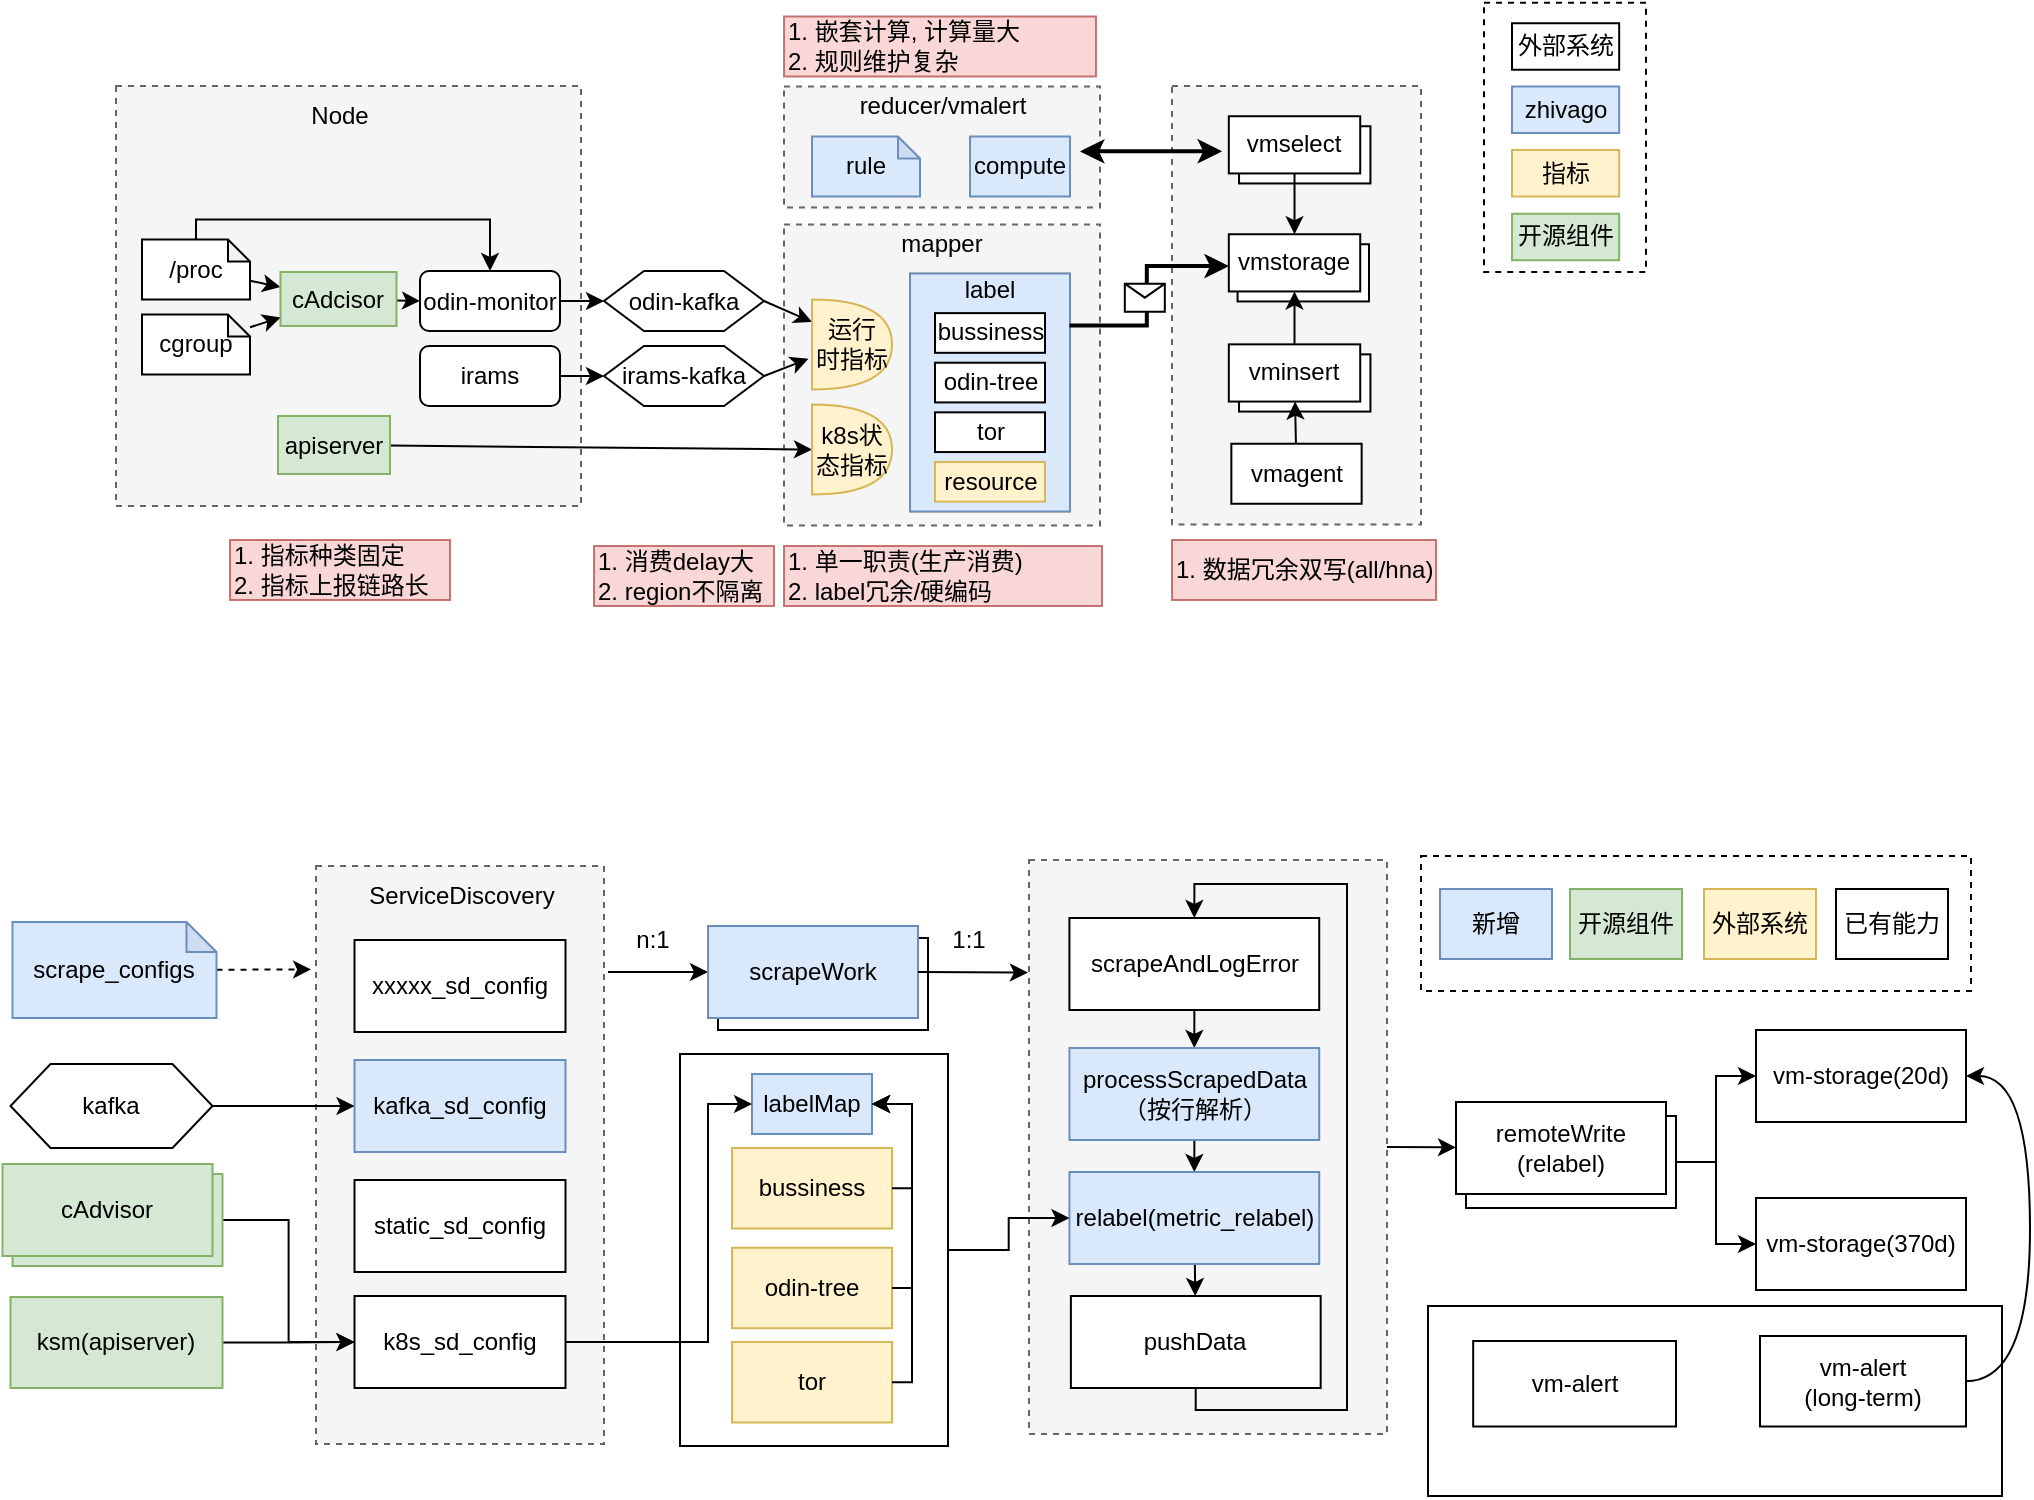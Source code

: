 <mxfile version="22.1.11" type="github">
  <diagram name="第 1 页" id="jjV6L2uMsxcf110h-NHD">
    <mxGraphModel dx="1547" dy="546" grid="0" gridSize="10" guides="1" tooltips="1" connect="1" arrows="1" fold="1" page="0" pageScale="1" pageWidth="827" pageHeight="1169" math="0" shadow="0">
      <root>
        <mxCell id="0" />
        <mxCell id="1" parent="0" />
        <mxCell id="OwkdVornk61Pdd3UHWY2-95" value="" style="rounded=0;whiteSpace=wrap;html=1;" vertex="1" parent="1">
          <mxGeometry x="690" y="790" width="287" height="95" as="geometry" />
        </mxCell>
        <mxCell id="OwkdVornk61Pdd3UHWY2-90" value="" style="rounded=0;whiteSpace=wrap;html=1;dashed=1;" vertex="1" parent="1">
          <mxGeometry x="686.5" y="565" width="275" height="67.5" as="geometry" />
        </mxCell>
        <mxCell id="OwkdVornk61Pdd3UHWY2-71" value="" style="rounded=0;whiteSpace=wrap;html=1;" vertex="1" parent="1">
          <mxGeometry x="316" y="664" width="134" height="196" as="geometry" />
        </mxCell>
        <mxCell id="OwkdVornk61Pdd3UHWY2-57" value="" style="rounded=0;orthogonalLoop=1;jettySize=auto;html=1;" edge="1" parent="1" target="OwkdVornk61Pdd3UHWY2-19">
          <mxGeometry relative="1" as="geometry">
            <mxPoint x="280" y="623" as="sourcePoint" />
          </mxGeometry>
        </mxCell>
        <mxCell id="OwkdVornk61Pdd3UHWY2-51" value="" style="rounded=0;whiteSpace=wrap;html=1;fillColor=#f5f5f5;fontColor=#333333;strokeColor=#666666;dashed=1;" vertex="1" parent="1">
          <mxGeometry x="134" y="570" width="144" height="289" as="geometry" />
        </mxCell>
        <mxCell id="OwkdVornk61Pdd3UHWY2-32" value="" style="rounded=0;whiteSpace=wrap;html=1;fillColor=#f5f5f5;fontColor=#333333;strokeColor=#666666;dashed=1;" vertex="1" parent="1">
          <mxGeometry x="490.5" y="567" width="179" height="287" as="geometry" />
        </mxCell>
        <mxCell id="OwkdVornk61Pdd3UHWY2-3" value="" style="rounded=0;whiteSpace=wrap;html=1;dashed=1;" vertex="1" parent="1">
          <mxGeometry x="718" y="138.37" width="81" height="134.63" as="geometry" />
        </mxCell>
        <mxCell id="vkkQOnORTPZ0EyA8R30g-135" value="" style="rounded=0;whiteSpace=wrap;html=1;fillColor=#f5f5f5;fontColor=#333333;strokeColor=#666666;dashed=1;" parent="1" vertex="1">
          <mxGeometry x="562" y="180" width="124.5" height="219.25" as="geometry" />
        </mxCell>
        <mxCell id="vkkQOnORTPZ0EyA8R30g-40" value="" style="rounded=0;whiteSpace=wrap;html=1;fillColor=#f5f5f5;fontColor=#333333;strokeColor=#666666;dashed=1;" parent="1" vertex="1">
          <mxGeometry x="368" y="249.25" width="158" height="150.5" as="geometry" />
        </mxCell>
        <mxCell id="vkkQOnORTPZ0EyA8R30g-6" value="" style="rounded=0;whiteSpace=wrap;html=1;fillColor=#f5f5f5;fontColor=#333333;strokeColor=#666666;dashed=1;" parent="1" vertex="1">
          <mxGeometry x="34" y="180" width="232.5" height="210" as="geometry" />
        </mxCell>
        <mxCell id="vkkQOnORTPZ0EyA8R30g-26" value="" style="rounded=0;orthogonalLoop=1;jettySize=auto;html=1;" parent="1" source="vkkQOnORTPZ0EyA8R30g-10" target="vkkQOnORTPZ0EyA8R30g-18" edge="1">
          <mxGeometry relative="1" as="geometry" />
        </mxCell>
        <mxCell id="vkkQOnORTPZ0EyA8R30g-10" value="/proc" style="shape=note;whiteSpace=wrap;html=1;backgroundOutline=1;darkOpacity=0.05;size=11;" parent="1" vertex="1">
          <mxGeometry x="47" y="256.75" width="54" height="30" as="geometry" />
        </mxCell>
        <mxCell id="vkkQOnORTPZ0EyA8R30g-11" value="mapper" style="text;html=1;strokeColor=none;fillColor=none;align=center;verticalAlign=middle;whiteSpace=wrap;rounded=0;" parent="1" vertex="1">
          <mxGeometry x="417" y="243.75" width="60" height="30" as="geometry" />
        </mxCell>
        <mxCell id="vkkQOnORTPZ0EyA8R30g-29" value="" style="rounded=0;orthogonalLoop=1;jettySize=auto;html=1;" parent="1" source="vkkQOnORTPZ0EyA8R30g-12" target="vkkQOnORTPZ0EyA8R30g-27" edge="1">
          <mxGeometry relative="1" as="geometry" />
        </mxCell>
        <mxCell id="vkkQOnORTPZ0EyA8R30g-12" value="odin-monitor" style="rounded=1;whiteSpace=wrap;html=1;" parent="1" vertex="1">
          <mxGeometry x="186" y="272.5" width="70" height="30" as="geometry" />
        </mxCell>
        <mxCell id="vkkQOnORTPZ0EyA8R30g-30" value="" style="rounded=0;orthogonalLoop=1;jettySize=auto;html=1;" parent="1" source="vkkQOnORTPZ0EyA8R30g-13" target="vkkQOnORTPZ0EyA8R30g-28" edge="1">
          <mxGeometry relative="1" as="geometry" />
        </mxCell>
        <mxCell id="vkkQOnORTPZ0EyA8R30g-13" value="irams" style="rounded=1;whiteSpace=wrap;html=1;" parent="1" vertex="1">
          <mxGeometry x="186" y="310" width="70" height="30" as="geometry" />
        </mxCell>
        <mxCell id="vkkQOnORTPZ0EyA8R30g-166" value="" style="rounded=0;orthogonalLoop=1;jettySize=auto;html=1;entryX=0;entryY=0.5;entryDx=0;entryDy=0;" parent="1" source="vkkQOnORTPZ0EyA8R30g-18" target="vkkQOnORTPZ0EyA8R30g-12" edge="1">
          <mxGeometry relative="1" as="geometry" />
        </mxCell>
        <mxCell id="vkkQOnORTPZ0EyA8R30g-18" value="cAdcisor" style="rounded=0;whiteSpace=wrap;html=1;fillColor=#d5e8d4;strokeColor=#82b366;" parent="1" vertex="1">
          <mxGeometry x="116.25" y="273" width="58" height="27" as="geometry" />
        </mxCell>
        <mxCell id="vkkQOnORTPZ0EyA8R30g-25" value="" style="rounded=0;orthogonalLoop=1;jettySize=auto;html=1;" parent="1" source="vkkQOnORTPZ0EyA8R30g-20" target="vkkQOnORTPZ0EyA8R30g-18" edge="1">
          <mxGeometry relative="1" as="geometry" />
        </mxCell>
        <mxCell id="vkkQOnORTPZ0EyA8R30g-20" value="cgroup" style="shape=note;whiteSpace=wrap;html=1;backgroundOutline=1;darkOpacity=0.05;size=11;" parent="1" vertex="1">
          <mxGeometry x="47" y="294.25" width="54" height="30" as="geometry" />
        </mxCell>
        <mxCell id="vkkQOnORTPZ0EyA8R30g-55" value="" style="rounded=0;orthogonalLoop=1;jettySize=auto;html=1;entryX=0;entryY=0.25;entryDx=0;entryDy=0;entryPerimeter=0;exitX=1;exitY=0.5;exitDx=0;exitDy=0;" parent="1" source="vkkQOnORTPZ0EyA8R30g-27" target="vkkQOnORTPZ0EyA8R30g-43" edge="1">
          <mxGeometry relative="1" as="geometry">
            <mxPoint x="342" y="287.5" as="sourcePoint" />
          </mxGeometry>
        </mxCell>
        <mxCell id="vkkQOnORTPZ0EyA8R30g-27" value="odin-kafka" style="shape=hexagon;perimeter=hexagonPerimeter2;whiteSpace=wrap;html=1;fixedSize=1;" parent="1" vertex="1">
          <mxGeometry x="278" y="272.5" width="80" height="30" as="geometry" />
        </mxCell>
        <mxCell id="vkkQOnORTPZ0EyA8R30g-56" value="" style="rounded=0;orthogonalLoop=1;jettySize=auto;html=1;entryX=-0.044;entryY=0.658;entryDx=0;entryDy=0;entryPerimeter=0;exitX=1;exitY=0.5;exitDx=0;exitDy=0;" parent="1" source="vkkQOnORTPZ0EyA8R30g-28" target="vkkQOnORTPZ0EyA8R30g-43" edge="1">
          <mxGeometry relative="1" as="geometry">
            <mxPoint x="342" y="325.0" as="sourcePoint" />
          </mxGeometry>
        </mxCell>
        <mxCell id="vkkQOnORTPZ0EyA8R30g-28" value="irams-kafka" style="shape=hexagon;perimeter=hexagonPerimeter2;whiteSpace=wrap;html=1;fixedSize=1;" parent="1" vertex="1">
          <mxGeometry x="278" y="310" width="80" height="30" as="geometry" />
        </mxCell>
        <mxCell id="vkkQOnORTPZ0EyA8R30g-34" value="&lt;div style=&quot;&quot;&gt;&lt;span style=&quot;background-color: initial;&quot;&gt;1. 消费delay大&lt;/span&gt;&lt;/div&gt;&lt;div style=&quot;&quot;&gt;&lt;span style=&quot;background-color: initial;&quot;&gt;2. region不隔离&lt;/span&gt;&lt;/div&gt;" style="text;html=1;strokeColor=#b85450;fillColor=#f8cecc;align=left;verticalAlign=middle;whiteSpace=wrap;rounded=0;opacity=80;" parent="1" vertex="1">
          <mxGeometry x="273" y="410" width="90" height="30" as="geometry" />
        </mxCell>
        <mxCell id="vkkQOnORTPZ0EyA8R30g-41" value="1. 单一职责(生产消费)&lt;br&gt;2. label冗余/硬编码" style="text;html=1;strokeColor=#b85450;fillColor=#f8cecc;align=left;verticalAlign=middle;whiteSpace=wrap;rounded=0;opacity=80;" parent="1" vertex="1">
          <mxGeometry x="368" y="410" width="159" height="30" as="geometry" />
        </mxCell>
        <mxCell id="vkkQOnORTPZ0EyA8R30g-46" value="" style="rounded=0;orthogonalLoop=1;jettySize=auto;html=1;entryX=0;entryY=0.5;entryDx=0;entryDy=0;entryPerimeter=0;" parent="1" source="vkkQOnORTPZ0EyA8R30g-42" target="vkkQOnORTPZ0EyA8R30g-44" edge="1">
          <mxGeometry relative="1" as="geometry" />
        </mxCell>
        <mxCell id="vkkQOnORTPZ0EyA8R30g-42" value="apiserver" style="rounded=0;whiteSpace=wrap;html=1;fillColor=#d5e8d4;strokeColor=#82b366;" parent="1" vertex="1">
          <mxGeometry x="115" y="345" width="56" height="29" as="geometry" />
        </mxCell>
        <mxCell id="vkkQOnORTPZ0EyA8R30g-43" value="运行&lt;br&gt;时指标" style="shape=or;whiteSpace=wrap;html=1;fillColor=#fff2cc;strokeColor=#d6b656;" parent="1" vertex="1">
          <mxGeometry x="382" y="286.75" width="40" height="45" as="geometry" />
        </mxCell>
        <mxCell id="vkkQOnORTPZ0EyA8R30g-44" value="k8s状态指标" style="shape=or;whiteSpace=wrap;html=1;fillColor=#fff2cc;strokeColor=#d6b656;" parent="1" vertex="1">
          <mxGeometry x="382" y="339.25" width="40" height="45" as="geometry" />
        </mxCell>
        <mxCell id="vkkQOnORTPZ0EyA8R30g-57" value="" style="group;fillColor=#fff2cc;strokeColor=#d6b656;" parent="1" vertex="1" connectable="0">
          <mxGeometry x="431" y="273.75" width="80" height="119" as="geometry" />
        </mxCell>
        <mxCell id="vkkQOnORTPZ0EyA8R30g-39" value="" style="rounded=0;whiteSpace=wrap;html=1;container=0;fillColor=#dae8fc;strokeColor=#6c8ebf;" parent="vkkQOnORTPZ0EyA8R30g-57" vertex="1">
          <mxGeometry width="80" height="119" as="geometry" />
        </mxCell>
        <mxCell id="vkkQOnORTPZ0EyA8R30g-47" value="tor" style="rounded=0;whiteSpace=wrap;html=1;container=0;" parent="vkkQOnORTPZ0EyA8R30g-57" vertex="1">
          <mxGeometry x="12.5" y="69.423" width="55" height="19.846" as="geometry" />
        </mxCell>
        <mxCell id="vkkQOnORTPZ0EyA8R30g-48" value="odin-tree" style="rounded=0;whiteSpace=wrap;html=1;container=0;" parent="vkkQOnORTPZ0EyA8R30g-57" vertex="1">
          <mxGeometry x="12.5" y="44.615" width="55" height="19.846" as="geometry" />
        </mxCell>
        <mxCell id="vkkQOnORTPZ0EyA8R30g-50" value="resource" style="rounded=0;whiteSpace=wrap;html=1;container=0;fillColor=#fff2cc;strokeColor=#d6b656;" parent="vkkQOnORTPZ0EyA8R30g-57" vertex="1">
          <mxGeometry x="12.5" y="94.231" width="55" height="19.846" as="geometry" />
        </mxCell>
        <mxCell id="vkkQOnORTPZ0EyA8R30g-51" value="bussiness" style="rounded=0;whiteSpace=wrap;html=1;container=0;" parent="vkkQOnORTPZ0EyA8R30g-57" vertex="1">
          <mxGeometry x="12.5" y="19.808" width="55" height="19.846" as="geometry" />
        </mxCell>
        <mxCell id="vkkQOnORTPZ0EyA8R30g-52" value="label" style="text;html=1;strokeColor=none;fillColor=none;align=center;verticalAlign=middle;whiteSpace=wrap;rounded=0;container=0;" parent="vkkQOnORTPZ0EyA8R30g-57" vertex="1">
          <mxGeometry x="9.5" y="0.954" width="60" height="14.885" as="geometry" />
        </mxCell>
        <mxCell id="vkkQOnORTPZ0EyA8R30g-58" value="" style="rounded=0;whiteSpace=wrap;html=1;fillColor=#f5f5f5;fontColor=#333333;strokeColor=#666666;dashed=1;" parent="1" vertex="1">
          <mxGeometry x="368" y="180.25" width="158" height="60.5" as="geometry" />
        </mxCell>
        <mxCell id="vkkQOnORTPZ0EyA8R30g-59" value="reducer/vmalert" style="text;html=1;strokeColor=none;fillColor=none;align=center;verticalAlign=middle;whiteSpace=wrap;rounded=0;" parent="1" vertex="1">
          <mxGeometry x="401.5" y="175.25" width="91" height="30" as="geometry" />
        </mxCell>
        <mxCell id="vkkQOnORTPZ0EyA8R30g-68" value="compute" style="rounded=0;whiteSpace=wrap;html=1;fillColor=#dae8fc;strokeColor=#6c8ebf;" parent="1" vertex="1">
          <mxGeometry x="461" y="205.25" width="50" height="30" as="geometry" />
        </mxCell>
        <mxCell id="vkkQOnORTPZ0EyA8R30g-71" value="1. 嵌套计算, 计算量大&lt;br&gt;2. 规则维护复杂" style="text;html=1;strokeColor=#b85450;fillColor=#f8cecc;align=left;verticalAlign=middle;whiteSpace=wrap;rounded=0;opacity=80;" parent="1" vertex="1">
          <mxGeometry x="368" y="145.25" width="156" height="30" as="geometry" />
        </mxCell>
        <mxCell id="vkkQOnORTPZ0EyA8R30g-76" value="&lt;div style=&quot;&quot;&gt;1. 指标种类固定&lt;/div&gt;&lt;div style=&quot;&quot;&gt;2. 指标上报链路长&lt;/div&gt;" style="text;html=1;strokeColor=#b85450;fillColor=#f8cecc;align=left;verticalAlign=middle;whiteSpace=wrap;rounded=0;opacity=80;" parent="1" vertex="1">
          <mxGeometry x="91" y="407" width="110" height="30" as="geometry" />
        </mxCell>
        <mxCell id="vkkQOnORTPZ0EyA8R30g-77" value="1. 数据冗余双写(all/hna)" style="text;html=1;strokeColor=#b85450;fillColor=#f8cecc;align=left;verticalAlign=middle;whiteSpace=wrap;rounded=0;opacity=80;" parent="1" vertex="1">
          <mxGeometry x="562" y="407" width="132" height="30" as="geometry" />
        </mxCell>
        <mxCell id="vkkQOnORTPZ0EyA8R30g-85" value="" style="group" parent="1" vertex="1" connectable="0">
          <mxGeometry x="590.41" y="267.12" width="73" height="35.75" as="geometry" />
        </mxCell>
        <mxCell id="vkkQOnORTPZ0EyA8R30g-84" value="vminsert" style="rounded=0;whiteSpace=wrap;html=1;" parent="vkkQOnORTPZ0EyA8R30g-85" vertex="1">
          <mxGeometry x="4.38" y="-7.995" width="65.7" height="28.6" as="geometry" />
        </mxCell>
        <mxCell id="vkkQOnORTPZ0EyA8R30g-80" value="vmstorage" style="rounded=0;whiteSpace=wrap;html=1;" parent="vkkQOnORTPZ0EyA8R30g-85" vertex="1">
          <mxGeometry y="-13" width="65.7" height="28.6" as="geometry" />
        </mxCell>
        <mxCell id="vkkQOnORTPZ0EyA8R30g-94" value="" style="group" parent="1" vertex="1" connectable="0">
          <mxGeometry x="590.41" y="195.12" width="73" height="35.75" as="geometry" />
        </mxCell>
        <mxCell id="vkkQOnORTPZ0EyA8R30g-95" value="vminsert" style="rounded=0;whiteSpace=wrap;html=1;" parent="vkkQOnORTPZ0EyA8R30g-94" vertex="1">
          <mxGeometry x="5.11" y="5.005" width="65.7" height="28.6" as="geometry" />
        </mxCell>
        <mxCell id="vkkQOnORTPZ0EyA8R30g-96" value="vmselect" style="rounded=0;whiteSpace=wrap;html=1;" parent="vkkQOnORTPZ0EyA8R30g-94" vertex="1">
          <mxGeometry width="65.7" height="28.6" as="geometry" />
        </mxCell>
        <mxCell id="vkkQOnORTPZ0EyA8R30g-97" value="" style="rounded=0;orthogonalLoop=1;jettySize=auto;html=1;entryX=0.5;entryY=0;entryDx=0;entryDy=0;" parent="1" source="vkkQOnORTPZ0EyA8R30g-96" target="vkkQOnORTPZ0EyA8R30g-80" edge="1">
          <mxGeometry relative="1" as="geometry" />
        </mxCell>
        <mxCell id="vkkQOnORTPZ0EyA8R30g-115" value="" style="edgeStyle=orthogonalEdgeStyle;rounded=0;orthogonalLoop=1;jettySize=auto;html=1;entryX=0.5;entryY=1;entryDx=0;entryDy=0;" parent="1" source="vkkQOnORTPZ0EyA8R30g-88" target="vkkQOnORTPZ0EyA8R30g-80" edge="1">
          <mxGeometry relative="1" as="geometry" />
        </mxCell>
        <mxCell id="vkkQOnORTPZ0EyA8R30g-116" value="vmagent" style="rounded=0;whiteSpace=wrap;html=1;" parent="1" vertex="1">
          <mxGeometry x="591.68" y="358.87" width="65.15" height="30" as="geometry" />
        </mxCell>
        <mxCell id="vkkQOnORTPZ0EyA8R30g-156" value="" style="endArrow=classic;html=1;rounded=0;edgeStyle=elbowEdgeStyle;strokeWidth=2;exitX=0.997;exitY=0.218;exitDx=0;exitDy=0;exitPerimeter=0;" parent="1" source="vkkQOnORTPZ0EyA8R30g-39" edge="1">
          <mxGeometry relative="1" as="geometry">
            <mxPoint x="510.92" y="287.725" as="sourcePoint" />
            <mxPoint x="590.41" y="270.05" as="targetPoint" />
            <Array as="points">
              <mxPoint x="549.41" y="276.05" />
            </Array>
          </mxGeometry>
        </mxCell>
        <mxCell id="vkkQOnORTPZ0EyA8R30g-157" value="" style="shape=message;html=1;outlineConnect=0;" parent="vkkQOnORTPZ0EyA8R30g-156" vertex="1">
          <mxGeometry width="20" height="14" relative="1" as="geometry">
            <mxPoint x="-11" y="-5" as="offset" />
          </mxGeometry>
        </mxCell>
        <mxCell id="vkkQOnORTPZ0EyA8R30g-167" value="" style="endArrow=classic;html=1;rounded=0;exitX=0.5;exitY=0;exitDx=0;exitDy=0;exitPerimeter=0;entryX=0.5;entryY=0;entryDx=0;entryDy=0;edgeStyle=orthogonalEdgeStyle;" parent="1" source="vkkQOnORTPZ0EyA8R30g-10" target="vkkQOnORTPZ0EyA8R30g-12" edge="1">
          <mxGeometry width="50" height="50" relative="1" as="geometry">
            <mxPoint x="126" y="180" as="sourcePoint" />
            <mxPoint x="176" y="130" as="targetPoint" />
          </mxGeometry>
        </mxCell>
        <mxCell id="vkkQOnORTPZ0EyA8R30g-87" value="vminsert" style="rounded=0;whiteSpace=wrap;html=1;" parent="1" vertex="1">
          <mxGeometry x="595.52" y="314.185" width="65.7" height="28.6" as="geometry" />
        </mxCell>
        <mxCell id="vkkQOnORTPZ0EyA8R30g-88" value="vminsert" style="rounded=0;whiteSpace=wrap;html=1;" parent="1" vertex="1">
          <mxGeometry x="590.41" y="309.18" width="65.7" height="28.6" as="geometry" />
        </mxCell>
        <mxCell id="vkkQOnORTPZ0EyA8R30g-117" value="" style="rounded=0;orthogonalLoop=1;jettySize=auto;html=1;" parent="1" source="vkkQOnORTPZ0EyA8R30g-116" target="vkkQOnORTPZ0EyA8R30g-88" edge="1">
          <mxGeometry relative="1" as="geometry" />
        </mxCell>
        <mxCell id="vkkQOnORTPZ0EyA8R30g-171" value="Node" style="text;html=1;strokeColor=none;fillColor=none;align=center;verticalAlign=middle;whiteSpace=wrap;rounded=0;" parent="1" vertex="1">
          <mxGeometry x="116.25" y="180" width="60" height="30" as="geometry" />
        </mxCell>
        <mxCell id="vkkQOnORTPZ0EyA8R30g-175" value="rule" style="shape=note;whiteSpace=wrap;html=1;backgroundOutline=1;darkOpacity=0.05;size=11;fillColor=#dae8fc;strokeColor=#6c8ebf;" parent="1" vertex="1">
          <mxGeometry x="382" y="205.25" width="54" height="30" as="geometry" />
        </mxCell>
        <mxCell id="vkkQOnORTPZ0EyA8R30g-176" value="" style="endArrow=classic;startArrow=classic;html=1;rounded=0;strokeWidth=2;entryX=0.201;entryY=0.149;entryDx=0;entryDy=0;entryPerimeter=0;" parent="1" target="vkkQOnORTPZ0EyA8R30g-135" edge="1">
          <mxGeometry width="50" height="50" relative="1" as="geometry">
            <mxPoint x="516" y="212.69" as="sourcePoint" />
            <mxPoint x="554" y="213" as="targetPoint" />
          </mxGeometry>
        </mxCell>
        <mxCell id="vkkQOnORTPZ0EyA8R30g-178" value="外部系统" style="rounded=0;whiteSpace=wrap;html=1;" parent="1" vertex="1">
          <mxGeometry x="732" y="148.62" width="53.59" height="23.25" as="geometry" />
        </mxCell>
        <mxCell id="OwkdVornk61Pdd3UHWY2-1" value="zhivago" style="rounded=0;whiteSpace=wrap;html=1;fillColor=#dae8fc;strokeColor=#6c8ebf;" vertex="1" parent="1">
          <mxGeometry x="732" y="180.25" width="53.59" height="23.25" as="geometry" />
        </mxCell>
        <mxCell id="OwkdVornk61Pdd3UHWY2-2" value="指标" style="rounded=0;whiteSpace=wrap;html=1;fillColor=#fff2cc;strokeColor=#d6b656;" vertex="1" parent="1">
          <mxGeometry x="732" y="212" width="53.59" height="23.25" as="geometry" />
        </mxCell>
        <mxCell id="OwkdVornk61Pdd3UHWY2-39" value="" style="edgeStyle=orthogonalEdgeStyle;rounded=0;orthogonalLoop=1;jettySize=auto;html=1;entryX=0;entryY=0.5;entryDx=0;entryDy=0;" edge="1" parent="1" source="OwkdVornk61Pdd3UHWY2-7" target="OwkdVornk61Pdd3UHWY2-9">
          <mxGeometry relative="1" as="geometry" />
        </mxCell>
        <mxCell id="OwkdVornk61Pdd3UHWY2-7" value="ksm(apiserver)" style="rounded=0;whiteSpace=wrap;html=1;fillColor=#d5e8d4;strokeColor=#82b366;" vertex="1" parent="1">
          <mxGeometry x="-18.75" y="785.5" width="106" height="45.5" as="geometry" />
        </mxCell>
        <mxCell id="OwkdVornk61Pdd3UHWY2-9" value="k8s_sd_config" style="rounded=0;whiteSpace=wrap;html=1;" vertex="1" parent="1">
          <mxGeometry x="153.25" y="785" width="105.5" height="46" as="geometry" />
        </mxCell>
        <mxCell id="OwkdVornk61Pdd3UHWY2-10" value="kafka_sd_config" style="rounded=0;whiteSpace=wrap;html=1;fillColor=#dae8fc;strokeColor=#6c8ebf;" vertex="1" parent="1">
          <mxGeometry x="153.25" y="667" width="105.5" height="46" as="geometry" />
        </mxCell>
        <mxCell id="OwkdVornk61Pdd3UHWY2-24" value="" style="rounded=0;orthogonalLoop=1;jettySize=auto;html=1;" edge="1" parent="1" source="OwkdVornk61Pdd3UHWY2-11" target="OwkdVornk61Pdd3UHWY2-20">
          <mxGeometry relative="1" as="geometry">
            <mxPoint x="573.5" y="669" as="targetPoint" />
          </mxGeometry>
        </mxCell>
        <mxCell id="OwkdVornk61Pdd3UHWY2-11" value="scrapeAndLogError" style="rounded=0;whiteSpace=wrap;html=1;" vertex="1" parent="1">
          <mxGeometry x="510.72" y="596" width="124.89" height="46" as="geometry" />
        </mxCell>
        <mxCell id="OwkdVornk61Pdd3UHWY2-13" value="vm-storage(20d)" style="rounded=0;whiteSpace=wrap;html=1;" vertex="1" parent="1">
          <mxGeometry x="854" y="652" width="105" height="46" as="geometry" />
        </mxCell>
        <mxCell id="OwkdVornk61Pdd3UHWY2-16" value="vm-storage(370d)" style="rounded=0;whiteSpace=wrap;html=1;" vertex="1" parent="1">
          <mxGeometry x="854" y="736" width="105" height="46" as="geometry" />
        </mxCell>
        <mxCell id="OwkdVornk61Pdd3UHWY2-17" value="开源组件" style="rounded=0;whiteSpace=wrap;html=1;fillColor=#d5e8d4;strokeColor=#82b366;" vertex="1" parent="1">
          <mxGeometry x="732" y="243.87" width="53.59" height="23.25" as="geometry" />
        </mxCell>
        <mxCell id="OwkdVornk61Pdd3UHWY2-26" value="" style="rounded=0;orthogonalLoop=1;jettySize=auto;html=1;entryX=0.5;entryY=0;entryDx=0;entryDy=0;" edge="1" parent="1" source="OwkdVornk61Pdd3UHWY2-20" target="OwkdVornk61Pdd3UHWY2-21">
          <mxGeometry relative="1" as="geometry" />
        </mxCell>
        <mxCell id="OwkdVornk61Pdd3UHWY2-20" value="processScrapedData（按行解析）" style="rounded=0;whiteSpace=wrap;html=1;fillColor=#dae8fc;strokeColor=#6c8ebf;" vertex="1" parent="1">
          <mxGeometry x="510.72" y="661" width="124.89" height="46" as="geometry" />
        </mxCell>
        <mxCell id="OwkdVornk61Pdd3UHWY2-27" value="" style="rounded=0;orthogonalLoop=1;jettySize=auto;html=1;" edge="1" parent="1" source="OwkdVornk61Pdd3UHWY2-21" target="OwkdVornk61Pdd3UHWY2-23">
          <mxGeometry relative="1" as="geometry" />
        </mxCell>
        <mxCell id="OwkdVornk61Pdd3UHWY2-21" value="relabel(metric_relabel)" style="rounded=0;whiteSpace=wrap;html=1;fillColor=#dae8fc;strokeColor=#6c8ebf;" vertex="1" parent="1">
          <mxGeometry x="510.72" y="723" width="124.89" height="46" as="geometry" />
        </mxCell>
        <mxCell id="OwkdVornk61Pdd3UHWY2-29" value="" style="edgeStyle=orthogonalEdgeStyle;rounded=0;orthogonalLoop=1;jettySize=auto;html=1;entryX=0.5;entryY=0;entryDx=0;entryDy=0;" edge="1" parent="1" source="OwkdVornk61Pdd3UHWY2-23" target="OwkdVornk61Pdd3UHWY2-11">
          <mxGeometry relative="1" as="geometry">
            <mxPoint x="573.917" y="919" as="targetPoint" />
            <Array as="points">
              <mxPoint x="573.5" y="842" />
              <mxPoint x="649.5" y="842" />
              <mxPoint x="649.5" y="579" />
              <mxPoint x="573.5" y="579" />
            </Array>
          </mxGeometry>
        </mxCell>
        <mxCell id="OwkdVornk61Pdd3UHWY2-23" value="pushData" style="rounded=0;whiteSpace=wrap;html=1;" vertex="1" parent="1">
          <mxGeometry x="511.44" y="785" width="124.89" height="46" as="geometry" />
        </mxCell>
        <mxCell id="OwkdVornk61Pdd3UHWY2-25" style="rounded=0;orthogonalLoop=1;jettySize=auto;html=1;entryX=0.5;entryY=0;entryDx=0;entryDy=0;" edge="1" parent="1" source="OwkdVornk61Pdd3UHWY2-20" target="OwkdVornk61Pdd3UHWY2-20">
          <mxGeometry relative="1" as="geometry" />
        </mxCell>
        <mxCell id="OwkdVornk61Pdd3UHWY2-31" value="" style="group" vertex="1" connectable="0" parent="1">
          <mxGeometry x="704" y="688" width="110" height="53" as="geometry" />
        </mxCell>
        <mxCell id="OwkdVornk61Pdd3UHWY2-12" value="remoteWrite" style="rounded=0;whiteSpace=wrap;html=1;" vertex="1" parent="OwkdVornk61Pdd3UHWY2-31">
          <mxGeometry x="5" y="7" width="105" height="46" as="geometry" />
        </mxCell>
        <mxCell id="OwkdVornk61Pdd3UHWY2-30" value="remoteWrite&lt;br&gt;(relabel)" style="rounded=0;whiteSpace=wrap;html=1;" vertex="1" parent="OwkdVornk61Pdd3UHWY2-31">
          <mxGeometry width="105" height="46" as="geometry" />
        </mxCell>
        <mxCell id="OwkdVornk61Pdd3UHWY2-33" value="" style="group" vertex="1" connectable="0" parent="1">
          <mxGeometry x="330" y="600" width="110" height="52" as="geometry" />
        </mxCell>
        <mxCell id="OwkdVornk61Pdd3UHWY2-8" value="scrapeWork" style="rounded=0;whiteSpace=wrap;html=1;" vertex="1" parent="OwkdVornk61Pdd3UHWY2-33">
          <mxGeometry x="5" y="6" width="105" height="46" as="geometry" />
        </mxCell>
        <mxCell id="OwkdVornk61Pdd3UHWY2-19" value="scrapeWork" style="rounded=0;whiteSpace=wrap;html=1;fillColor=#dae8fc;strokeColor=#6c8ebf;" vertex="1" parent="OwkdVornk61Pdd3UHWY2-33">
          <mxGeometry width="105" height="46" as="geometry" />
        </mxCell>
        <mxCell id="OwkdVornk61Pdd3UHWY2-56" value="" style="rounded=0;orthogonalLoop=1;jettySize=auto;html=1;entryX=-0.017;entryY=0.179;entryDx=0;entryDy=0;entryPerimeter=0;dashed=1;" edge="1" parent="1" source="OwkdVornk61Pdd3UHWY2-34" target="OwkdVornk61Pdd3UHWY2-51">
          <mxGeometry relative="1" as="geometry" />
        </mxCell>
        <mxCell id="OwkdVornk61Pdd3UHWY2-34" value="scrape_configs" style="shape=note;whiteSpace=wrap;html=1;backgroundOutline=1;darkOpacity=0.05;size=15;fillColor=#dae8fc;strokeColor=#6c8ebf;" vertex="1" parent="1">
          <mxGeometry x="-17.75" y="598" width="102" height="48" as="geometry" />
        </mxCell>
        <mxCell id="OwkdVornk61Pdd3UHWY2-40" value="" style="edgeStyle=orthogonalEdgeStyle;rounded=0;orthogonalLoop=1;jettySize=auto;html=1;entryX=0;entryY=0.5;entryDx=0;entryDy=0;" edge="1" parent="1" source="OwkdVornk61Pdd3UHWY2-35" target="OwkdVornk61Pdd3UHWY2-9">
          <mxGeometry relative="1" as="geometry">
            <mxPoint x="150.25" y="747" as="targetPoint" />
          </mxGeometry>
        </mxCell>
        <mxCell id="OwkdVornk61Pdd3UHWY2-35" value="cAdvisor" style="rounded=0;whiteSpace=wrap;html=1;fillColor=#d5e8d4;strokeColor=#82b366;" vertex="1" parent="1">
          <mxGeometry x="-17.75" y="724" width="105" height="46" as="geometry" />
        </mxCell>
        <mxCell id="OwkdVornk61Pdd3UHWY2-36" value="" style="rounded=0;orthogonalLoop=1;jettySize=auto;html=1;entryX=-0.003;entryY=0.196;entryDx=0;entryDy=0;entryPerimeter=0;exitX=1;exitY=0.5;exitDx=0;exitDy=0;" edge="1" parent="1" source="OwkdVornk61Pdd3UHWY2-19" target="OwkdVornk61Pdd3UHWY2-32">
          <mxGeometry relative="1" as="geometry" />
        </mxCell>
        <mxCell id="OwkdVornk61Pdd3UHWY2-41" value="static_sd_config" style="rounded=0;whiteSpace=wrap;html=1;" vertex="1" parent="1">
          <mxGeometry x="153.25" y="727" width="105.5" height="46" as="geometry" />
        </mxCell>
        <mxCell id="OwkdVornk61Pdd3UHWY2-44" value="" style="rounded=0;orthogonalLoop=1;jettySize=auto;html=1;entryX=0;entryY=0.5;entryDx=0;entryDy=0;" edge="1" parent="1" source="OwkdVornk61Pdd3UHWY2-43" target="OwkdVornk61Pdd3UHWY2-10">
          <mxGeometry relative="1" as="geometry" />
        </mxCell>
        <mxCell id="OwkdVornk61Pdd3UHWY2-43" value="kafka" style="shape=hexagon;perimeter=hexagonPerimeter2;whiteSpace=wrap;html=1;fixedSize=1;" vertex="1" parent="1">
          <mxGeometry x="-18.75" y="669" width="101" height="42" as="geometry" />
        </mxCell>
        <mxCell id="OwkdVornk61Pdd3UHWY2-53" value="xxxxx_sd_config" style="rounded=0;whiteSpace=wrap;html=1;" vertex="1" parent="1">
          <mxGeometry x="153.25" y="607" width="105.5" height="46" as="geometry" />
        </mxCell>
        <mxCell id="OwkdVornk61Pdd3UHWY2-58" value="ServiceDiscovery" style="text;html=1;strokeColor=none;fillColor=none;align=center;verticalAlign=middle;whiteSpace=wrap;rounded=0;" vertex="1" parent="1">
          <mxGeometry x="146.5" y="570" width="120" height="30" as="geometry" />
        </mxCell>
        <mxCell id="OwkdVornk61Pdd3UHWY2-60" value="bussiness" style="rounded=0;whiteSpace=wrap;html=1;fillColor=#fff2cc;strokeColor=#d6b656;" vertex="1" parent="1">
          <mxGeometry x="342" y="711" width="80" height="40.25" as="geometry" />
        </mxCell>
        <mxCell id="OwkdVornk61Pdd3UHWY2-62" value="odin-tree" style="rounded=0;whiteSpace=wrap;html=1;fillColor=#fff2cc;strokeColor=#d6b656;" vertex="1" parent="1">
          <mxGeometry x="342" y="760.87" width="80" height="40.25" as="geometry" />
        </mxCell>
        <mxCell id="OwkdVornk61Pdd3UHWY2-63" value="tor" style="rounded=0;whiteSpace=wrap;html=1;fillColor=#fff2cc;strokeColor=#d6b656;" vertex="1" parent="1">
          <mxGeometry x="342" y="808" width="80" height="40.25" as="geometry" />
        </mxCell>
        <mxCell id="OwkdVornk61Pdd3UHWY2-65" value="labelMap" style="text;html=1;strokeColor=#6c8ebf;fillColor=#dae8fc;align=center;verticalAlign=middle;whiteSpace=wrap;rounded=0;" vertex="1" parent="1">
          <mxGeometry x="352" y="674" width="60" height="30" as="geometry" />
        </mxCell>
        <mxCell id="OwkdVornk61Pdd3UHWY2-67" value="" style="endArrow=classic;html=1;rounded=0;exitX=1;exitY=0.5;exitDx=0;exitDy=0;entryX=1;entryY=0.5;entryDx=0;entryDy=0;edgeStyle=orthogonalEdgeStyle;" edge="1" parent="1" source="OwkdVornk61Pdd3UHWY2-60" target="OwkdVornk61Pdd3UHWY2-65">
          <mxGeometry width="50" height="50" relative="1" as="geometry">
            <mxPoint x="330" y="540" as="sourcePoint" />
            <mxPoint x="380" y="490" as="targetPoint" />
          </mxGeometry>
        </mxCell>
        <mxCell id="OwkdVornk61Pdd3UHWY2-68" value="" style="endArrow=classic;html=1;rounded=0;entryX=1;entryY=0.5;entryDx=0;entryDy=0;edgeStyle=orthogonalEdgeStyle;exitX=1;exitY=0.5;exitDx=0;exitDy=0;" edge="1" parent="1" source="OwkdVornk61Pdd3UHWY2-62" target="OwkdVornk61Pdd3UHWY2-65">
          <mxGeometry width="50" height="50" relative="1" as="geometry">
            <mxPoint x="460" y="770" as="sourcePoint" />
            <mxPoint x="422" y="699" as="targetPoint" />
          </mxGeometry>
        </mxCell>
        <mxCell id="OwkdVornk61Pdd3UHWY2-69" value="" style="endArrow=classic;html=1;rounded=0;edgeStyle=orthogonalEdgeStyle;exitX=1;exitY=0.5;exitDx=0;exitDy=0;entryX=1;entryY=0.5;entryDx=0;entryDy=0;" edge="1" parent="1" source="OwkdVornk61Pdd3UHWY2-63" target="OwkdVornk61Pdd3UHWY2-65">
          <mxGeometry width="50" height="50" relative="1" as="geometry">
            <mxPoint x="432" y="791" as="sourcePoint" />
            <mxPoint x="410" y="690" as="targetPoint" />
          </mxGeometry>
        </mxCell>
        <mxCell id="OwkdVornk61Pdd3UHWY2-70" value="" style="endArrow=classic;html=1;rounded=0;edgeStyle=orthogonalEdgeStyle;exitX=1;exitY=0.5;exitDx=0;exitDy=0;entryX=0;entryY=0.5;entryDx=0;entryDy=0;" edge="1" parent="1" source="OwkdVornk61Pdd3UHWY2-9" target="OwkdVornk61Pdd3UHWY2-65">
          <mxGeometry width="50" height="50" relative="1" as="geometry">
            <mxPoint x="432" y="838" as="sourcePoint" />
            <mxPoint x="422" y="699" as="targetPoint" />
            <Array as="points">
              <mxPoint x="330" y="808" />
              <mxPoint x="330" y="689" />
            </Array>
          </mxGeometry>
        </mxCell>
        <mxCell id="OwkdVornk61Pdd3UHWY2-74" value="" style="endArrow=classic;html=1;rounded=0;exitX=1;exitY=0.5;exitDx=0;exitDy=0;entryX=0;entryY=0.5;entryDx=0;entryDy=0;edgeStyle=orthogonalEdgeStyle;" edge="1" parent="1" source="OwkdVornk61Pdd3UHWY2-71" target="OwkdVornk61Pdd3UHWY2-21">
          <mxGeometry width="50" height="50" relative="1" as="geometry">
            <mxPoint x="60" y="970" as="sourcePoint" />
            <mxPoint x="110" y="920" as="targetPoint" />
          </mxGeometry>
        </mxCell>
        <mxCell id="OwkdVornk61Pdd3UHWY2-75" value="" style="endArrow=classic;html=1;rounded=0;exitX=1;exitY=0.5;exitDx=0;exitDy=0;" edge="1" parent="1" source="OwkdVornk61Pdd3UHWY2-32" target="OwkdVornk61Pdd3UHWY2-30">
          <mxGeometry width="50" height="50" relative="1" as="geometry">
            <mxPoint x="460" y="550" as="sourcePoint" />
            <mxPoint x="510" y="500" as="targetPoint" />
          </mxGeometry>
        </mxCell>
        <mxCell id="OwkdVornk61Pdd3UHWY2-77" value="" style="endArrow=classic;html=1;rounded=0;edgeStyle=orthogonalEdgeStyle;exitX=1;exitY=0.5;exitDx=0;exitDy=0;entryX=0;entryY=0.5;entryDx=0;entryDy=0;" edge="1" parent="1" source="OwkdVornk61Pdd3UHWY2-12" target="OwkdVornk61Pdd3UHWY2-16">
          <mxGeometry width="50" height="50" relative="1" as="geometry">
            <mxPoint x="427" y="848" as="sourcePoint" />
            <mxPoint x="417" y="709" as="targetPoint" />
          </mxGeometry>
        </mxCell>
        <mxCell id="OwkdVornk61Pdd3UHWY2-79" value="n:1" style="text;html=1;align=center;verticalAlign=middle;resizable=0;points=[];autosize=1;strokeColor=none;fillColor=none;" vertex="1" parent="1">
          <mxGeometry x="282" y="592" width="40" height="30" as="geometry" />
        </mxCell>
        <mxCell id="OwkdVornk61Pdd3UHWY2-80" value="1:1" style="text;html=1;align=center;verticalAlign=middle;resizable=0;points=[];autosize=1;strokeColor=none;fillColor=none;" vertex="1" parent="1">
          <mxGeometry x="440" y="592" width="40" height="30" as="geometry" />
        </mxCell>
        <mxCell id="OwkdVornk61Pdd3UHWY2-81" value="" style="endArrow=classic;html=1;rounded=0;edgeStyle=orthogonalEdgeStyle;exitX=1;exitY=0.5;exitDx=0;exitDy=0;" edge="1" parent="1" source="OwkdVornk61Pdd3UHWY2-12" target="OwkdVornk61Pdd3UHWY2-13">
          <mxGeometry width="50" height="50" relative="1" as="geometry">
            <mxPoint x="824" y="728" as="sourcePoint" />
            <mxPoint x="853" y="772" as="targetPoint" />
          </mxGeometry>
        </mxCell>
        <mxCell id="OwkdVornk61Pdd3UHWY2-82" value="cAdvisor" style="rounded=0;whiteSpace=wrap;html=1;fillColor=#d5e8d4;strokeColor=#82b366;" vertex="1" parent="1">
          <mxGeometry x="-22.75" y="719" width="105" height="46" as="geometry" />
        </mxCell>
        <mxCell id="OwkdVornk61Pdd3UHWY2-86" value="新增" style="rounded=0;whiteSpace=wrap;html=1;fillColor=#dae8fc;strokeColor=#6c8ebf;" vertex="1" parent="1">
          <mxGeometry x="696" y="581.5" width="56" height="35" as="geometry" />
        </mxCell>
        <mxCell id="OwkdVornk61Pdd3UHWY2-87" value="开源组件" style="rounded=0;whiteSpace=wrap;html=1;fillColor=#d5e8d4;strokeColor=#82b366;" vertex="1" parent="1">
          <mxGeometry x="761" y="581.5" width="56" height="35" as="geometry" />
        </mxCell>
        <mxCell id="OwkdVornk61Pdd3UHWY2-88" value="外部系统" style="rounded=0;whiteSpace=wrap;html=1;fillColor=#fff2cc;strokeColor=#d6b656;" vertex="1" parent="1">
          <mxGeometry x="828" y="581.5" width="56" height="35" as="geometry" />
        </mxCell>
        <mxCell id="OwkdVornk61Pdd3UHWY2-89" value="已有能力" style="rounded=0;whiteSpace=wrap;html=1;" vertex="1" parent="1">
          <mxGeometry x="894" y="581.5" width="56" height="35" as="geometry" />
        </mxCell>
        <mxCell id="OwkdVornk61Pdd3UHWY2-91" value="vm-alert" style="rounded=0;whiteSpace=wrap;html=1;" vertex="1" parent="1">
          <mxGeometry x="712.59" y="807.5" width="101.41" height="42.75" as="geometry" />
        </mxCell>
        <mxCell id="OwkdVornk61Pdd3UHWY2-93" value="" style="rounded=0;orthogonalLoop=1;jettySize=auto;html=1;exitX=1;exitY=0.5;exitDx=0;exitDy=0;entryX=1;entryY=0.5;entryDx=0;entryDy=0;elbow=vertical;edgeStyle=orthogonalEdgeStyle;curved=1;" edge="1" parent="1" source="OwkdVornk61Pdd3UHWY2-92" target="OwkdVornk61Pdd3UHWY2-13">
          <mxGeometry relative="1" as="geometry">
            <Array as="points">
              <mxPoint x="991" y="828" />
              <mxPoint x="991" y="675" />
            </Array>
          </mxGeometry>
        </mxCell>
        <mxCell id="OwkdVornk61Pdd3UHWY2-92" value="vm-alert&lt;br&gt;(long-term)" style="rounded=0;whiteSpace=wrap;html=1;" vertex="1" parent="1">
          <mxGeometry x="856" y="805" width="103" height="45.25" as="geometry" />
        </mxCell>
      </root>
    </mxGraphModel>
  </diagram>
</mxfile>
